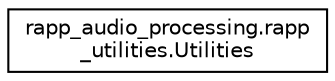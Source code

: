 digraph "Graphical Class Hierarchy"
{
  edge [fontname="Helvetica",fontsize="10",labelfontname="Helvetica",labelfontsize="10"];
  node [fontname="Helvetica",fontsize="10",shape=record];
  rankdir="LR";
  Node1 [label="rapp_audio_processing.rapp\l_utilities.Utilities",height=0.2,width=0.4,color="black", fillcolor="white", style="filled",URL="$classrapp__audio__processing_1_1rapp__utilities_1_1Utilities.html",tooltip="Provides audio processing utilities. "];
}

